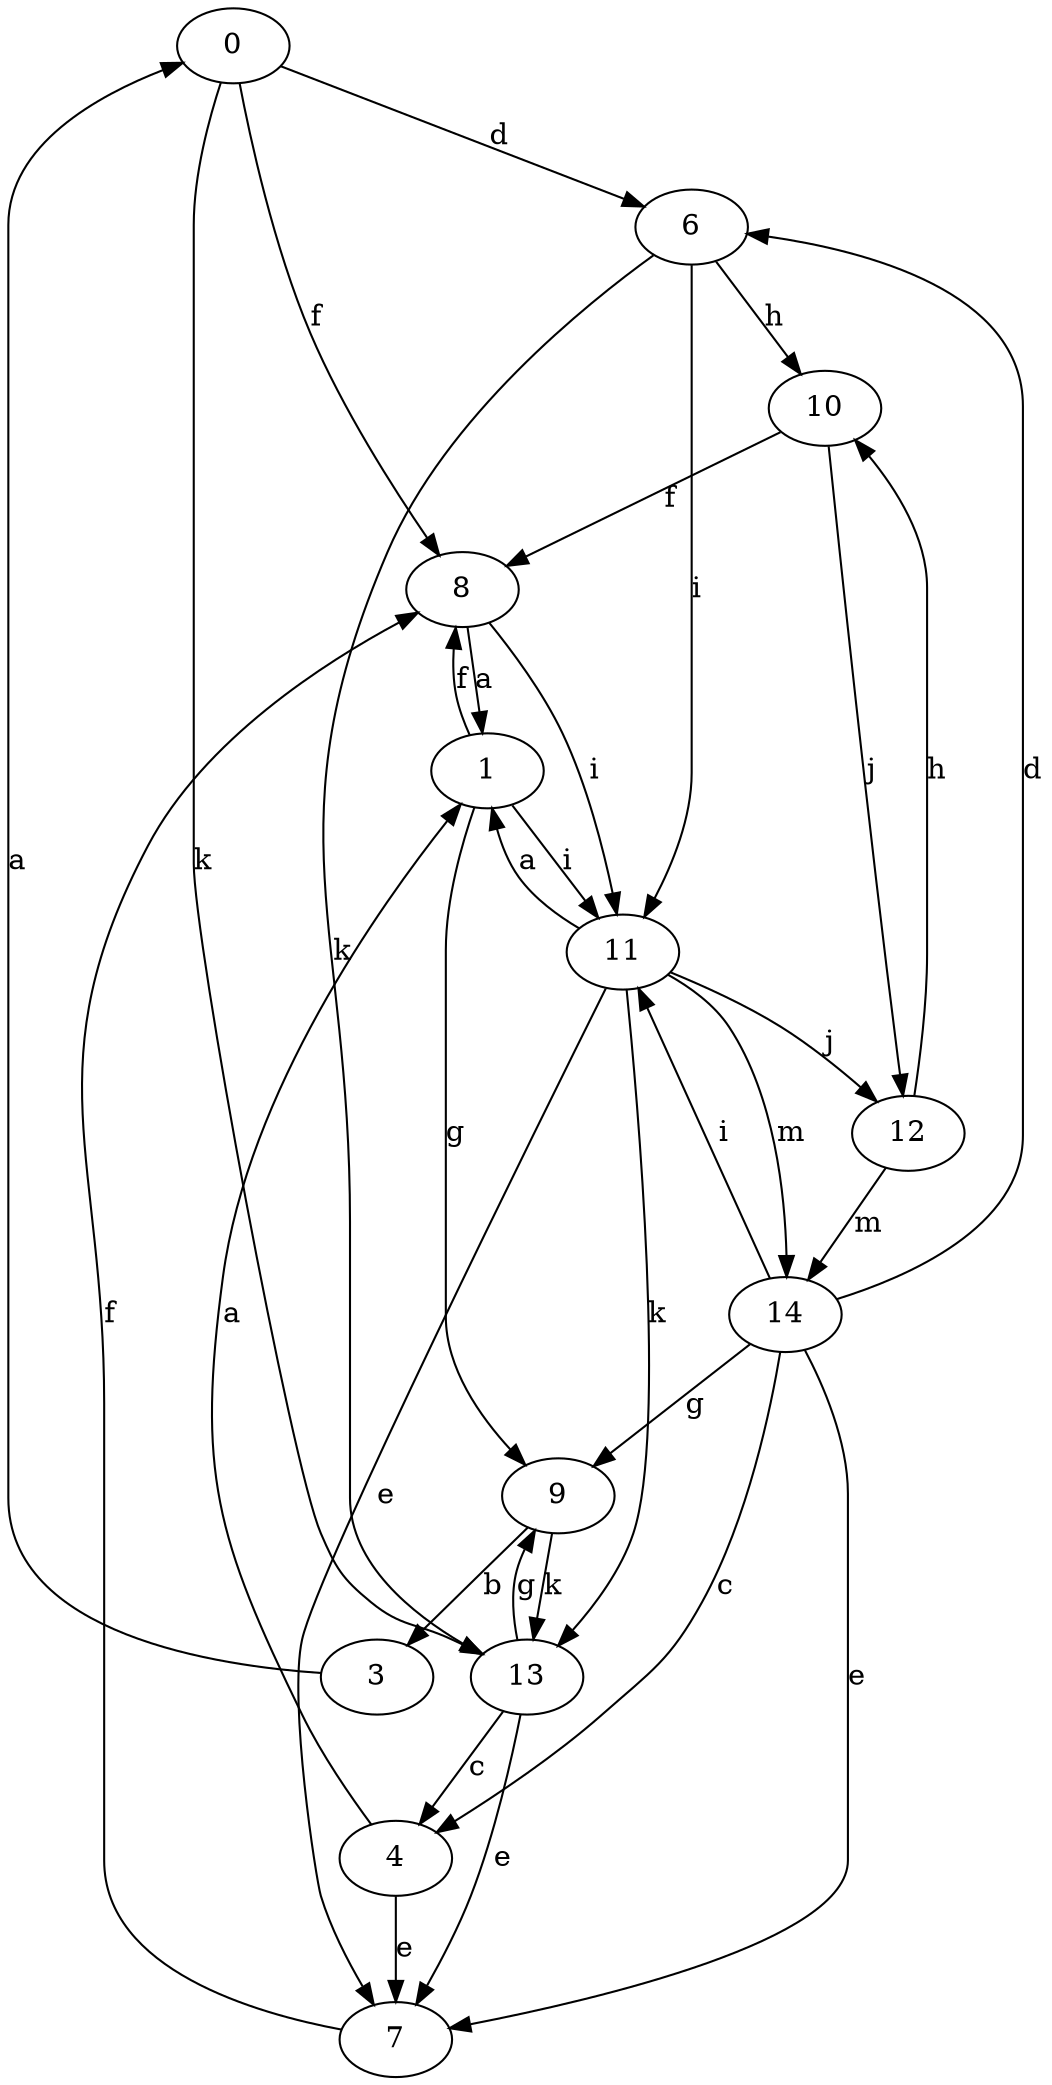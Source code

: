strict digraph  {
0;
1;
3;
4;
6;
7;
8;
9;
10;
11;
12;
13;
14;
0 -> 6  [label=d];
0 -> 8  [label=f];
0 -> 13  [label=k];
1 -> 8  [label=f];
1 -> 9  [label=g];
1 -> 11  [label=i];
3 -> 0  [label=a];
4 -> 1  [label=a];
4 -> 7  [label=e];
6 -> 10  [label=h];
6 -> 11  [label=i];
6 -> 13  [label=k];
7 -> 8  [label=f];
8 -> 1  [label=a];
8 -> 11  [label=i];
9 -> 3  [label=b];
9 -> 13  [label=k];
10 -> 8  [label=f];
10 -> 12  [label=j];
11 -> 1  [label=a];
11 -> 7  [label=e];
11 -> 12  [label=j];
11 -> 13  [label=k];
11 -> 14  [label=m];
12 -> 10  [label=h];
12 -> 14  [label=m];
13 -> 4  [label=c];
13 -> 7  [label=e];
13 -> 9  [label=g];
14 -> 4  [label=c];
14 -> 6  [label=d];
14 -> 7  [label=e];
14 -> 9  [label=g];
14 -> 11  [label=i];
}
